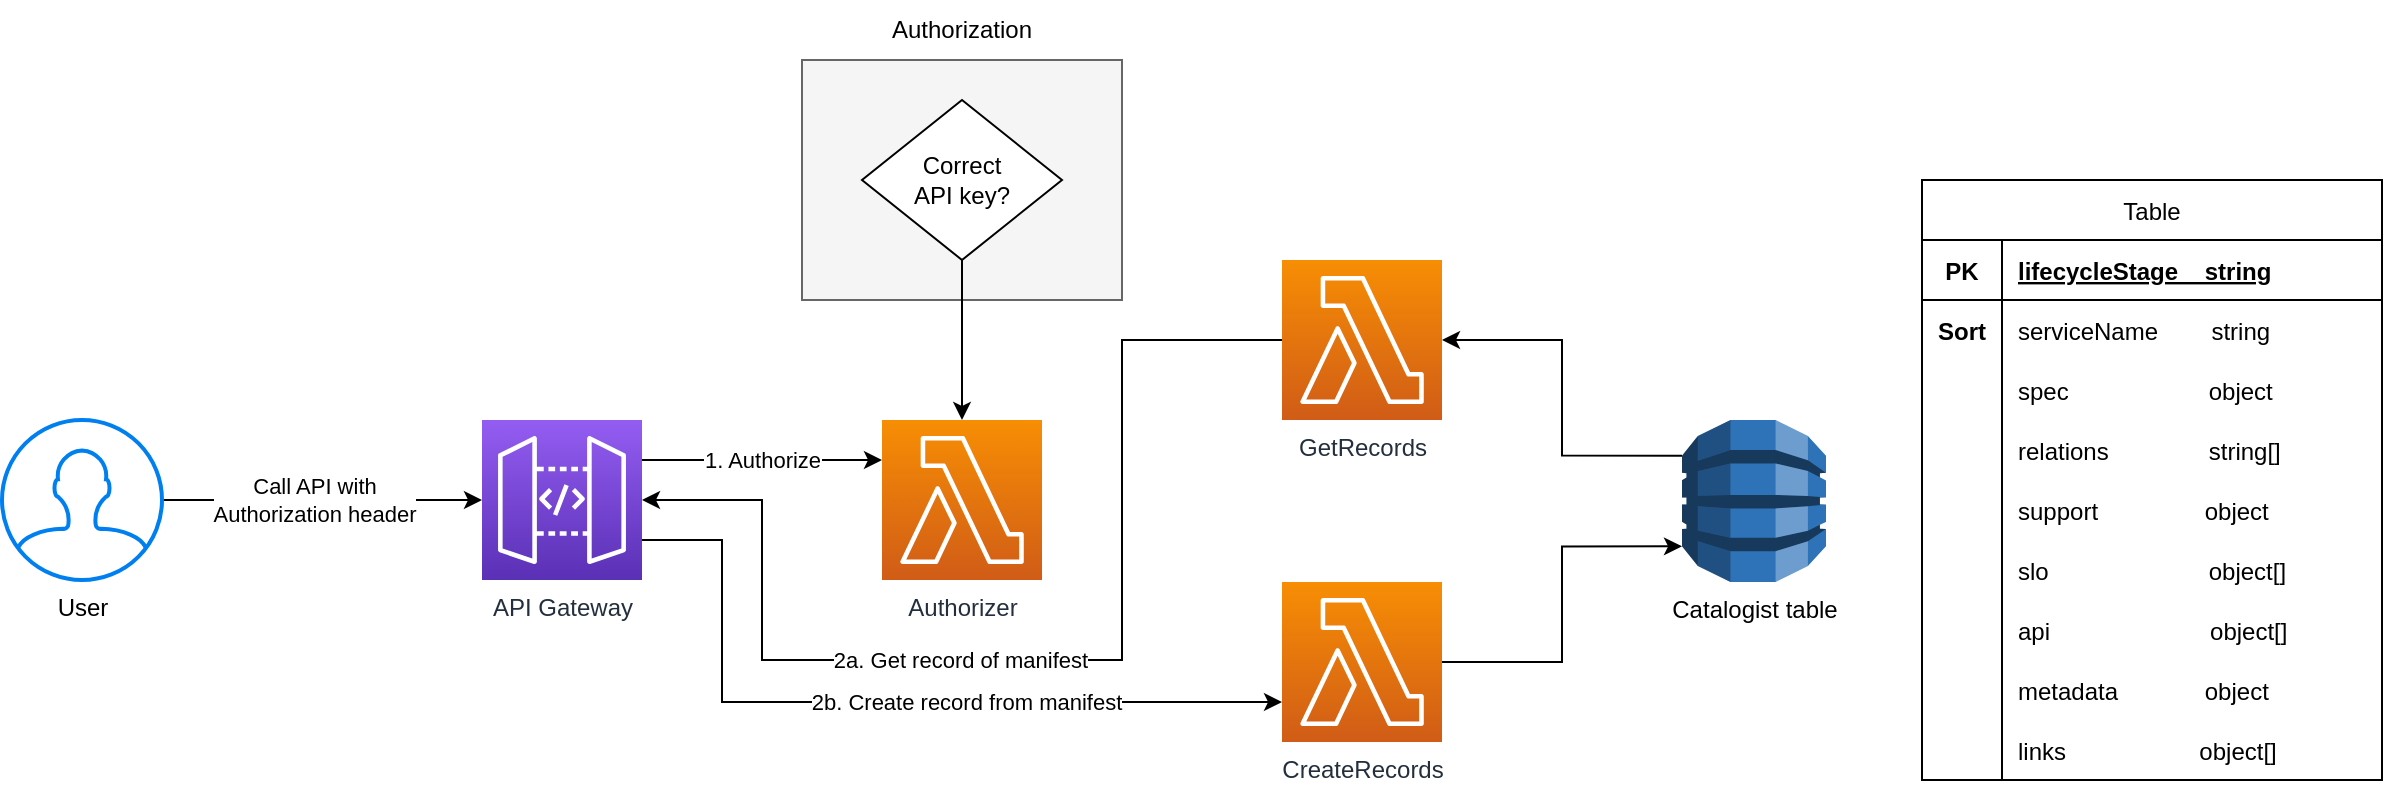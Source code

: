 <mxfile version="16.1.2" type="device"><diagram id="QLtRQsLvhn0vE0OrbVUS" name="Page-1"><mxGraphModel dx="1298" dy="892" grid="1" gridSize="10" guides="1" tooltips="1" connect="1" arrows="1" fold="1" page="1" pageScale="1" pageWidth="827" pageHeight="1169" math="0" shadow="0"><root><mxCell id="0"/><mxCell id="1" parent="0"/><mxCell id="UF_Mk-08jtfjLsYhIdF0-3" value="" style="rounded=0;whiteSpace=wrap;html=1;fillColor=#f5f5f5;fontColor=#333333;strokeColor=#666666;" vertex="1" parent="1"><mxGeometry x="440" y="140" width="160" height="120" as="geometry"/></mxCell><mxCell id="UF_Mk-08jtfjLsYhIdF0-4" value="" style="edgeStyle=orthogonalEdgeStyle;rounded=0;orthogonalLoop=1;jettySize=auto;html=1;" edge="1" parent="1" source="UF_Mk-08jtfjLsYhIdF0-6" target="UF_Mk-08jtfjLsYhIdF0-9"><mxGeometry relative="1" as="geometry"/></mxCell><mxCell id="UF_Mk-08jtfjLsYhIdF0-5" value="Call API with&lt;br&gt;Authorization header" style="edgeLabel;html=1;align=center;verticalAlign=middle;resizable=0;points=[];" vertex="1" connectable="0" parent="UF_Mk-08jtfjLsYhIdF0-4"><mxGeometry x="-0.186" y="1" relative="1" as="geometry"><mxPoint x="11" y="1" as="offset"/></mxGeometry></mxCell><mxCell id="UF_Mk-08jtfjLsYhIdF0-6" value="User" style="html=1;verticalLabelPosition=bottom;align=center;labelBackgroundColor=#ffffff;verticalAlign=top;strokeWidth=2;strokeColor=#0080F0;shadow=0;dashed=0;shape=mxgraph.ios7.icons.user;" vertex="1" parent="1"><mxGeometry x="40" y="320" width="80" height="80" as="geometry"/></mxCell><mxCell id="UF_Mk-08jtfjLsYhIdF0-7" value="1. Authorize" style="edgeStyle=orthogonalEdgeStyle;rounded=0;orthogonalLoop=1;jettySize=auto;html=1;entryX=0;entryY=0.25;entryDx=0;entryDy=0;entryPerimeter=0;exitX=1;exitY=0.25;exitDx=0;exitDy=0;exitPerimeter=0;" edge="1" parent="1"><mxGeometry relative="1" as="geometry"><mxPoint x="360" y="340" as="sourcePoint"/><mxPoint x="480" y="340" as="targetPoint"/></mxGeometry></mxCell><mxCell id="UF_Mk-08jtfjLsYhIdF0-9" value="API Gateway" style="sketch=0;points=[[0,0,0],[0.25,0,0],[0.5,0,0],[0.75,0,0],[1,0,0],[0,1,0],[0.25,1,0],[0.5,1,0],[0.75,1,0],[1,1,0],[0,0.25,0],[0,0.5,0],[0,0.75,0],[1,0.25,0],[1,0.5,0],[1,0.75,0]];outlineConnect=0;fontColor=#232F3E;gradientColor=#945DF2;gradientDirection=north;fillColor=#5A30B5;strokeColor=#ffffff;dashed=0;verticalLabelPosition=bottom;verticalAlign=top;align=center;html=1;fontSize=12;fontStyle=0;aspect=fixed;shape=mxgraph.aws4.resourceIcon;resIcon=mxgraph.aws4.api_gateway;" vertex="1" parent="1"><mxGeometry x="280" y="320" width="80" height="80" as="geometry"/></mxCell><mxCell id="UF_Mk-08jtfjLsYhIdF0-86" style="edgeStyle=orthogonalEdgeStyle;rounded=0;orthogonalLoop=1;jettySize=auto;html=1;entryX=0;entryY=0.78;entryDx=0;entryDy=0;entryPerimeter=0;" edge="1" parent="1" source="UF_Mk-08jtfjLsYhIdF0-11" target="UF_Mk-08jtfjLsYhIdF0-49"><mxGeometry relative="1" as="geometry"/></mxCell><mxCell id="UF_Mk-08jtfjLsYhIdF0-11" value="CreateRecords" style="sketch=0;points=[[0,0,0],[0.25,0,0],[0.5,0,0],[0.75,0,0],[1,0,0],[0,1,0],[0.25,1,0],[0.5,1,0],[0.75,1,0],[1,1,0],[0,0.25,0],[0,0.5,0],[0,0.75,0],[1,0.25,0],[1,0.5,0],[1,0.75,0]];outlineConnect=0;fontColor=#232F3E;gradientColor=#F78E04;gradientDirection=north;fillColor=#D05C17;strokeColor=#ffffff;dashed=0;verticalLabelPosition=bottom;verticalAlign=top;align=center;html=1;fontSize=12;fontStyle=0;aspect=fixed;shape=mxgraph.aws4.resourceIcon;resIcon=mxgraph.aws4.lambda;" vertex="1" parent="1"><mxGeometry x="680" y="401" width="80" height="80" as="geometry"/></mxCell><mxCell id="UF_Mk-08jtfjLsYhIdF0-15" style="edgeStyle=orthogonalEdgeStyle;rounded=0;orthogonalLoop=1;jettySize=auto;html=1;startArrow=classic;startFill=1;endArrow=none;endFill=0;exitX=0.5;exitY=0;exitDx=0;exitDy=0;exitPerimeter=0;entryX=0.5;entryY=1;entryDx=0;entryDy=0;" edge="1" parent="1" source="UF_Mk-08jtfjLsYhIdF0-18" target="UF_Mk-08jtfjLsYhIdF0-19"><mxGeometry relative="1" as="geometry"><Array as="points"><mxPoint x="520" y="310"/><mxPoint x="520" y="310"/></Array></mxGeometry></mxCell><mxCell id="UF_Mk-08jtfjLsYhIdF0-82" style="edgeStyle=orthogonalEdgeStyle;rounded=0;orthogonalLoop=1;jettySize=auto;html=1;entryX=0;entryY=0.5;entryDx=0;entryDy=0;entryPerimeter=0;exitX=1;exitY=0.5;exitDx=0;exitDy=0;exitPerimeter=0;startArrow=classic;startFill=1;endArrow=none;endFill=0;" edge="1" parent="1" source="UF_Mk-08jtfjLsYhIdF0-9" target="UF_Mk-08jtfjLsYhIdF0-50"><mxGeometry relative="1" as="geometry"><Array as="points"><mxPoint x="420" y="360"/><mxPoint x="420" y="440"/><mxPoint x="600" y="440"/><mxPoint x="600" y="280"/></Array></mxGeometry></mxCell><mxCell id="UF_Mk-08jtfjLsYhIdF0-87" value="2a. Get record of manifest" style="edgeLabel;html=1;align=center;verticalAlign=middle;resizable=0;points=[];" vertex="1" connectable="0" parent="UF_Mk-08jtfjLsYhIdF0-82"><mxGeometry x="-0.146" y="-3" relative="1" as="geometry"><mxPoint y="-3" as="offset"/></mxGeometry></mxCell><mxCell id="UF_Mk-08jtfjLsYhIdF0-83" style="edgeStyle=orthogonalEdgeStyle;rounded=0;orthogonalLoop=1;jettySize=auto;html=1;entryX=0;entryY=0.75;entryDx=0;entryDy=0;entryPerimeter=0;exitX=1;exitY=0.75;exitDx=0;exitDy=0;exitPerimeter=0;" edge="1" parent="1" source="UF_Mk-08jtfjLsYhIdF0-9" target="UF_Mk-08jtfjLsYhIdF0-11"><mxGeometry relative="1" as="geometry"><Array as="points"><mxPoint x="400" y="380"/><mxPoint x="400" y="461"/></Array></mxGeometry></mxCell><mxCell id="UF_Mk-08jtfjLsYhIdF0-88" value="2b. Create record from manifest" style="edgeLabel;html=1;align=center;verticalAlign=middle;resizable=0;points=[];" vertex="1" connectable="0" parent="UF_Mk-08jtfjLsYhIdF0-83"><mxGeometry x="0.212" y="-3" relative="1" as="geometry"><mxPoint y="-3" as="offset"/></mxGeometry></mxCell><mxCell id="UF_Mk-08jtfjLsYhIdF0-18" value="Authorizer" style="sketch=0;points=[[0,0,0],[0.25,0,0],[0.5,0,0],[0.75,0,0],[1,0,0],[0,1,0],[0.25,1,0],[0.5,1,0],[0.75,1,0],[1,1,0],[0,0.25,0],[0,0.5,0],[0,0.75,0],[1,0.25,0],[1,0.5,0],[1,0.75,0]];outlineConnect=0;fontColor=#232F3E;gradientColor=#F78E04;gradientDirection=north;fillColor=#D05C17;strokeColor=#ffffff;dashed=0;verticalLabelPosition=bottom;verticalAlign=top;align=center;html=1;fontSize=12;fontStyle=0;aspect=fixed;shape=mxgraph.aws4.resourceIcon;resIcon=mxgraph.aws4.lambda;" vertex="1" parent="1"><mxGeometry x="480" y="320" width="80" height="80" as="geometry"/></mxCell><mxCell id="UF_Mk-08jtfjLsYhIdF0-19" value="Correct&lt;br&gt;API key?" style="rhombus;whiteSpace=wrap;html=1;" vertex="1" parent="1"><mxGeometry x="470" y="160" width="100" height="80" as="geometry"/></mxCell><mxCell id="UF_Mk-08jtfjLsYhIdF0-25" value="Authorization" style="text;html=1;strokeColor=none;fillColor=none;align=center;verticalAlign=middle;whiteSpace=wrap;rounded=0;" vertex="1" parent="1"><mxGeometry x="440" y="110" width="160" height="30" as="geometry"/></mxCell><mxCell id="UF_Mk-08jtfjLsYhIdF0-49" value="Catalogist table" style="outlineConnect=0;dashed=0;verticalLabelPosition=bottom;verticalAlign=top;align=center;html=1;shape=mxgraph.aws3.dynamo_db;fillColor=#2E73B8;gradientColor=none;" vertex="1" parent="1"><mxGeometry x="880" y="320" width="72" height="81" as="geometry"/></mxCell><mxCell id="UF_Mk-08jtfjLsYhIdF0-84" style="edgeStyle=orthogonalEdgeStyle;rounded=0;orthogonalLoop=1;jettySize=auto;html=1;entryX=0;entryY=0.22;entryDx=0;entryDy=0;entryPerimeter=0;startArrow=classic;startFill=1;endArrow=none;endFill=0;" edge="1" parent="1" source="UF_Mk-08jtfjLsYhIdF0-50" target="UF_Mk-08jtfjLsYhIdF0-49"><mxGeometry relative="1" as="geometry"/></mxCell><mxCell id="UF_Mk-08jtfjLsYhIdF0-50" value="GetRecords" style="sketch=0;points=[[0,0,0],[0.25,0,0],[0.5,0,0],[0.75,0,0],[1,0,0],[0,1,0],[0.25,1,0],[0.5,1,0],[0.75,1,0],[1,1,0],[0,0.25,0],[0,0.5,0],[0,0.75,0],[1,0.25,0],[1,0.5,0],[1,0.75,0]];outlineConnect=0;fontColor=#232F3E;gradientColor=#F78E04;gradientDirection=north;fillColor=#D05C17;strokeColor=#ffffff;dashed=0;verticalLabelPosition=bottom;verticalAlign=top;align=center;html=1;fontSize=12;fontStyle=0;aspect=fixed;shape=mxgraph.aws4.resourceIcon;resIcon=mxgraph.aws4.lambda;" vertex="1" parent="1"><mxGeometry x="680" y="240" width="80" height="80" as="geometry"/></mxCell><mxCell id="UF_Mk-08jtfjLsYhIdF0-51" value="Table" style="shape=table;startSize=30;container=1;collapsible=1;childLayout=tableLayout;fixedRows=1;rowLines=0;fontStyle=0;align=center;resizeLast=1;" vertex="1" parent="1"><mxGeometry x="1000" y="200" width="230" height="300" as="geometry"/></mxCell><mxCell id="UF_Mk-08jtfjLsYhIdF0-52" value="" style="shape=partialRectangle;collapsible=0;dropTarget=0;pointerEvents=0;fillColor=none;top=0;left=0;bottom=1;right=0;points=[[0,0.5],[1,0.5]];portConstraint=eastwest;" vertex="1" parent="UF_Mk-08jtfjLsYhIdF0-51"><mxGeometry y="30" width="230" height="30" as="geometry"/></mxCell><mxCell id="UF_Mk-08jtfjLsYhIdF0-53" value="PK" style="shape=partialRectangle;connectable=0;fillColor=none;top=0;left=0;bottom=0;right=0;fontStyle=1;overflow=hidden;" vertex="1" parent="UF_Mk-08jtfjLsYhIdF0-52"><mxGeometry width="40" height="30" as="geometry"><mxRectangle width="40" height="30" as="alternateBounds"/></mxGeometry></mxCell><mxCell id="UF_Mk-08jtfjLsYhIdF0-54" value="lifecycleStage    string" style="shape=partialRectangle;connectable=0;fillColor=none;top=0;left=0;bottom=0;right=0;align=left;spacingLeft=6;fontStyle=5;overflow=hidden;" vertex="1" parent="UF_Mk-08jtfjLsYhIdF0-52"><mxGeometry x="40" width="190" height="30" as="geometry"><mxRectangle width="190" height="30" as="alternateBounds"/></mxGeometry></mxCell><mxCell id="UF_Mk-08jtfjLsYhIdF0-55" value="" style="shape=partialRectangle;collapsible=0;dropTarget=0;pointerEvents=0;fillColor=none;top=0;left=0;bottom=0;right=0;points=[[0,0.5],[1,0.5]];portConstraint=eastwest;" vertex="1" parent="UF_Mk-08jtfjLsYhIdF0-51"><mxGeometry y="60" width="230" height="30" as="geometry"/></mxCell><mxCell id="UF_Mk-08jtfjLsYhIdF0-56" value="Sort" style="shape=partialRectangle;connectable=0;fillColor=none;top=0;left=0;bottom=0;right=0;editable=1;overflow=hidden;fontStyle=1" vertex="1" parent="UF_Mk-08jtfjLsYhIdF0-55"><mxGeometry width="40" height="30" as="geometry"><mxRectangle width="40" height="30" as="alternateBounds"/></mxGeometry></mxCell><mxCell id="UF_Mk-08jtfjLsYhIdF0-57" value="serviceName        string" style="shape=partialRectangle;connectable=0;fillColor=none;top=0;left=0;bottom=0;right=0;align=left;spacingLeft=6;overflow=hidden;" vertex="1" parent="UF_Mk-08jtfjLsYhIdF0-55"><mxGeometry x="40" width="190" height="30" as="geometry"><mxRectangle width="190" height="30" as="alternateBounds"/></mxGeometry></mxCell><mxCell id="UF_Mk-08jtfjLsYhIdF0-58" value="" style="shape=partialRectangle;collapsible=0;dropTarget=0;pointerEvents=0;fillColor=none;top=0;left=0;bottom=0;right=0;points=[[0,0.5],[1,0.5]];portConstraint=eastwest;" vertex="1" parent="UF_Mk-08jtfjLsYhIdF0-51"><mxGeometry y="90" width="230" height="30" as="geometry"/></mxCell><mxCell id="UF_Mk-08jtfjLsYhIdF0-59" value="" style="shape=partialRectangle;connectable=0;fillColor=none;top=0;left=0;bottom=0;right=0;editable=1;overflow=hidden;" vertex="1" parent="UF_Mk-08jtfjLsYhIdF0-58"><mxGeometry width="40" height="30" as="geometry"><mxRectangle width="40" height="30" as="alternateBounds"/></mxGeometry></mxCell><mxCell id="UF_Mk-08jtfjLsYhIdF0-60" value="spec                     object" style="shape=partialRectangle;connectable=0;fillColor=none;top=0;left=0;bottom=0;right=0;align=left;spacingLeft=6;overflow=hidden;" vertex="1" parent="UF_Mk-08jtfjLsYhIdF0-58"><mxGeometry x="40" width="190" height="30" as="geometry"><mxRectangle width="190" height="30" as="alternateBounds"/></mxGeometry></mxCell><mxCell id="UF_Mk-08jtfjLsYhIdF0-61" value="" style="shape=partialRectangle;collapsible=0;dropTarget=0;pointerEvents=0;fillColor=none;top=0;left=0;bottom=0;right=0;points=[[0,0.5],[1,0.5]];portConstraint=eastwest;" vertex="1" parent="UF_Mk-08jtfjLsYhIdF0-51"><mxGeometry y="120" width="230" height="30" as="geometry"/></mxCell><mxCell id="UF_Mk-08jtfjLsYhIdF0-62" value="" style="shape=partialRectangle;connectable=0;fillColor=none;top=0;left=0;bottom=0;right=0;editable=1;overflow=hidden;" vertex="1" parent="UF_Mk-08jtfjLsYhIdF0-61"><mxGeometry width="40" height="30" as="geometry"><mxRectangle width="40" height="30" as="alternateBounds"/></mxGeometry></mxCell><mxCell id="UF_Mk-08jtfjLsYhIdF0-63" value="relations               string[]" style="shape=partialRectangle;connectable=0;fillColor=none;top=0;left=0;bottom=0;right=0;align=left;spacingLeft=6;overflow=hidden;" vertex="1" parent="UF_Mk-08jtfjLsYhIdF0-61"><mxGeometry x="40" width="190" height="30" as="geometry"><mxRectangle width="190" height="30" as="alternateBounds"/></mxGeometry></mxCell><mxCell id="UF_Mk-08jtfjLsYhIdF0-64" value="" style="shape=partialRectangle;collapsible=0;dropTarget=0;pointerEvents=0;fillColor=none;top=0;left=0;bottom=0;right=0;points=[[0,0.5],[1,0.5]];portConstraint=eastwest;" vertex="1" parent="UF_Mk-08jtfjLsYhIdF0-51"><mxGeometry y="150" width="230" height="30" as="geometry"/></mxCell><mxCell id="UF_Mk-08jtfjLsYhIdF0-65" value="" style="shape=partialRectangle;connectable=0;fillColor=none;top=0;left=0;bottom=0;right=0;editable=1;overflow=hidden;" vertex="1" parent="UF_Mk-08jtfjLsYhIdF0-64"><mxGeometry width="40" height="30" as="geometry"><mxRectangle width="40" height="30" as="alternateBounds"/></mxGeometry></mxCell><mxCell id="UF_Mk-08jtfjLsYhIdF0-66" value="support                object" style="shape=partialRectangle;connectable=0;fillColor=none;top=0;left=0;bottom=0;right=0;align=left;spacingLeft=6;overflow=hidden;" vertex="1" parent="UF_Mk-08jtfjLsYhIdF0-64"><mxGeometry x="40" width="190" height="30" as="geometry"><mxRectangle width="190" height="30" as="alternateBounds"/></mxGeometry></mxCell><mxCell id="UF_Mk-08jtfjLsYhIdF0-67" value="" style="shape=partialRectangle;collapsible=0;dropTarget=0;pointerEvents=0;fillColor=none;top=0;left=0;bottom=0;right=0;points=[[0,0.5],[1,0.5]];portConstraint=eastwest;" vertex="1" parent="UF_Mk-08jtfjLsYhIdF0-51"><mxGeometry y="180" width="230" height="30" as="geometry"/></mxCell><mxCell id="UF_Mk-08jtfjLsYhIdF0-68" value="" style="shape=partialRectangle;connectable=0;fillColor=none;top=0;left=0;bottom=0;right=0;editable=1;overflow=hidden;" vertex="1" parent="UF_Mk-08jtfjLsYhIdF0-67"><mxGeometry width="40" height="30" as="geometry"><mxRectangle width="40" height="30" as="alternateBounds"/></mxGeometry></mxCell><mxCell id="UF_Mk-08jtfjLsYhIdF0-69" value="slo                        object[]" style="shape=partialRectangle;connectable=0;fillColor=none;top=0;left=0;bottom=0;right=0;align=left;spacingLeft=6;overflow=hidden;" vertex="1" parent="UF_Mk-08jtfjLsYhIdF0-67"><mxGeometry x="40" width="190" height="30" as="geometry"><mxRectangle width="190" height="30" as="alternateBounds"/></mxGeometry></mxCell><mxCell id="UF_Mk-08jtfjLsYhIdF0-70" value="" style="shape=partialRectangle;collapsible=0;dropTarget=0;pointerEvents=0;fillColor=none;top=0;left=0;bottom=0;right=0;points=[[0,0.5],[1,0.5]];portConstraint=eastwest;" vertex="1" parent="UF_Mk-08jtfjLsYhIdF0-51"><mxGeometry y="210" width="230" height="30" as="geometry"/></mxCell><mxCell id="UF_Mk-08jtfjLsYhIdF0-71" value="" style="shape=partialRectangle;connectable=0;fillColor=none;top=0;left=0;bottom=0;right=0;editable=1;overflow=hidden;" vertex="1" parent="UF_Mk-08jtfjLsYhIdF0-70"><mxGeometry width="40" height="30" as="geometry"><mxRectangle width="40" height="30" as="alternateBounds"/></mxGeometry></mxCell><mxCell id="UF_Mk-08jtfjLsYhIdF0-72" value="api                        object[]" style="shape=partialRectangle;connectable=0;fillColor=none;top=0;left=0;bottom=0;right=0;align=left;spacingLeft=6;overflow=hidden;" vertex="1" parent="UF_Mk-08jtfjLsYhIdF0-70"><mxGeometry x="40" width="190" height="30" as="geometry"><mxRectangle width="190" height="30" as="alternateBounds"/></mxGeometry></mxCell><mxCell id="UF_Mk-08jtfjLsYhIdF0-76" value="" style="shape=partialRectangle;collapsible=0;dropTarget=0;pointerEvents=0;fillColor=none;top=0;left=0;bottom=0;right=0;points=[[0,0.5],[1,0.5]];portConstraint=eastwest;" vertex="1" parent="UF_Mk-08jtfjLsYhIdF0-51"><mxGeometry y="240" width="230" height="30" as="geometry"/></mxCell><mxCell id="UF_Mk-08jtfjLsYhIdF0-77" value="" style="shape=partialRectangle;connectable=0;fillColor=none;top=0;left=0;bottom=0;right=0;editable=1;overflow=hidden;" vertex="1" parent="UF_Mk-08jtfjLsYhIdF0-76"><mxGeometry width="40" height="30" as="geometry"><mxRectangle width="40" height="30" as="alternateBounds"/></mxGeometry></mxCell><mxCell id="UF_Mk-08jtfjLsYhIdF0-78" value="metadata             object" style="shape=partialRectangle;connectable=0;fillColor=none;top=0;left=0;bottom=0;right=0;align=left;spacingLeft=6;overflow=hidden;" vertex="1" parent="UF_Mk-08jtfjLsYhIdF0-76"><mxGeometry x="40" width="190" height="30" as="geometry"><mxRectangle width="190" height="30" as="alternateBounds"/></mxGeometry></mxCell><mxCell id="UF_Mk-08jtfjLsYhIdF0-79" value="" style="shape=partialRectangle;collapsible=0;dropTarget=0;pointerEvents=0;fillColor=none;top=0;left=0;bottom=0;right=0;points=[[0,0.5],[1,0.5]];portConstraint=eastwest;" vertex="1" parent="UF_Mk-08jtfjLsYhIdF0-51"><mxGeometry y="270" width="230" height="30" as="geometry"/></mxCell><mxCell id="UF_Mk-08jtfjLsYhIdF0-80" value="" style="shape=partialRectangle;connectable=0;fillColor=none;top=0;left=0;bottom=0;right=0;editable=1;overflow=hidden;" vertex="1" parent="UF_Mk-08jtfjLsYhIdF0-79"><mxGeometry width="40" height="30" as="geometry"><mxRectangle width="40" height="30" as="alternateBounds"/></mxGeometry></mxCell><mxCell id="UF_Mk-08jtfjLsYhIdF0-81" value="links                    object[]" style="shape=partialRectangle;connectable=0;fillColor=none;top=0;left=0;bottom=0;right=0;align=left;spacingLeft=6;overflow=hidden;" vertex="1" parent="UF_Mk-08jtfjLsYhIdF0-79"><mxGeometry x="40" width="190" height="30" as="geometry"><mxRectangle width="190" height="30" as="alternateBounds"/></mxGeometry></mxCell></root></mxGraphModel></diagram></mxfile>